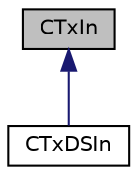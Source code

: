 digraph "CTxIn"
{
  edge [fontname="Helvetica",fontsize="10",labelfontname="Helvetica",labelfontsize="10"];
  node [fontname="Helvetica",fontsize="10",shape=record];
  Node0 [label="CTxIn",height=0.2,width=0.4,color="black", fillcolor="grey75", style="filled", fontcolor="black"];
  Node0 -> Node1 [dir="back",color="midnightblue",fontsize="10",style="solid",fontname="Helvetica"];
  Node1 [label="CTxDSIn",height=0.2,width=0.4,color="black", fillcolor="white", style="filled",URL="$df/d59/class_c_tx_d_s_in.html",tooltip="Holds an Stashedsend input. "];
}
